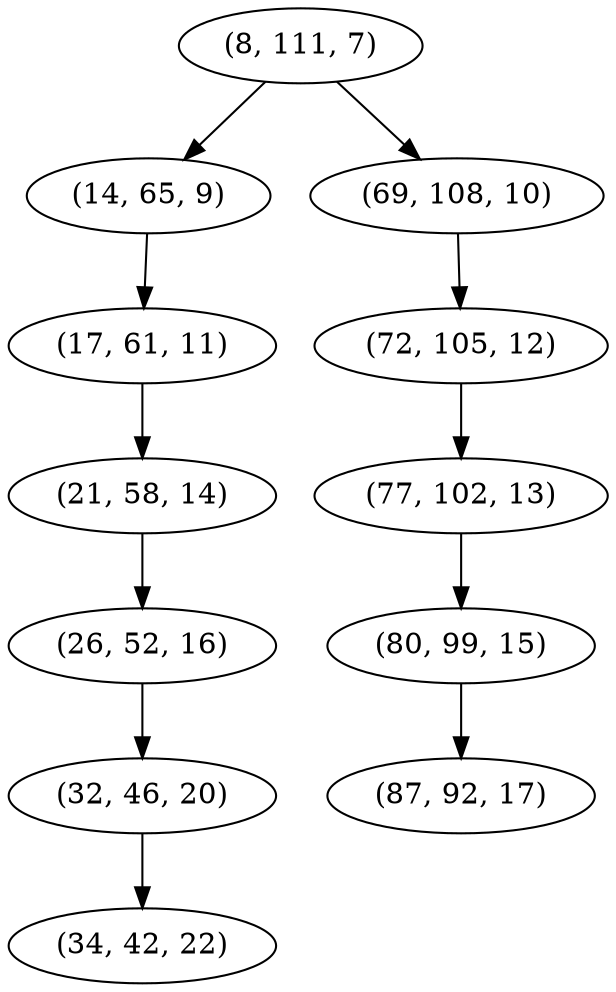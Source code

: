 digraph tree {
    "(8, 111, 7)";
    "(14, 65, 9)";
    "(17, 61, 11)";
    "(21, 58, 14)";
    "(26, 52, 16)";
    "(32, 46, 20)";
    "(34, 42, 22)";
    "(69, 108, 10)";
    "(72, 105, 12)";
    "(77, 102, 13)";
    "(80, 99, 15)";
    "(87, 92, 17)";
    "(8, 111, 7)" -> "(14, 65, 9)";
    "(8, 111, 7)" -> "(69, 108, 10)";
    "(14, 65, 9)" -> "(17, 61, 11)";
    "(17, 61, 11)" -> "(21, 58, 14)";
    "(21, 58, 14)" -> "(26, 52, 16)";
    "(26, 52, 16)" -> "(32, 46, 20)";
    "(32, 46, 20)" -> "(34, 42, 22)";
    "(69, 108, 10)" -> "(72, 105, 12)";
    "(72, 105, 12)" -> "(77, 102, 13)";
    "(77, 102, 13)" -> "(80, 99, 15)";
    "(80, 99, 15)" -> "(87, 92, 17)";
}
